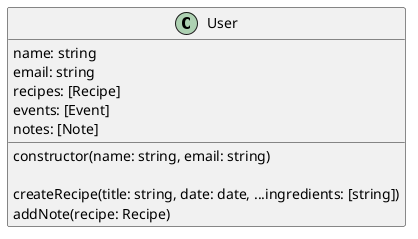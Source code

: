 @startuml SourdoughAPP
class User {
  name: string
  email: string
  recipes: [Recipe]
  events: [Event]
  notes: [Note]

  constructor(name: string, email: string)

  createRecipe(title: string, date: date, ...ingredients: [string])
  addNote(recipe: Recipe)


}
@enduml
